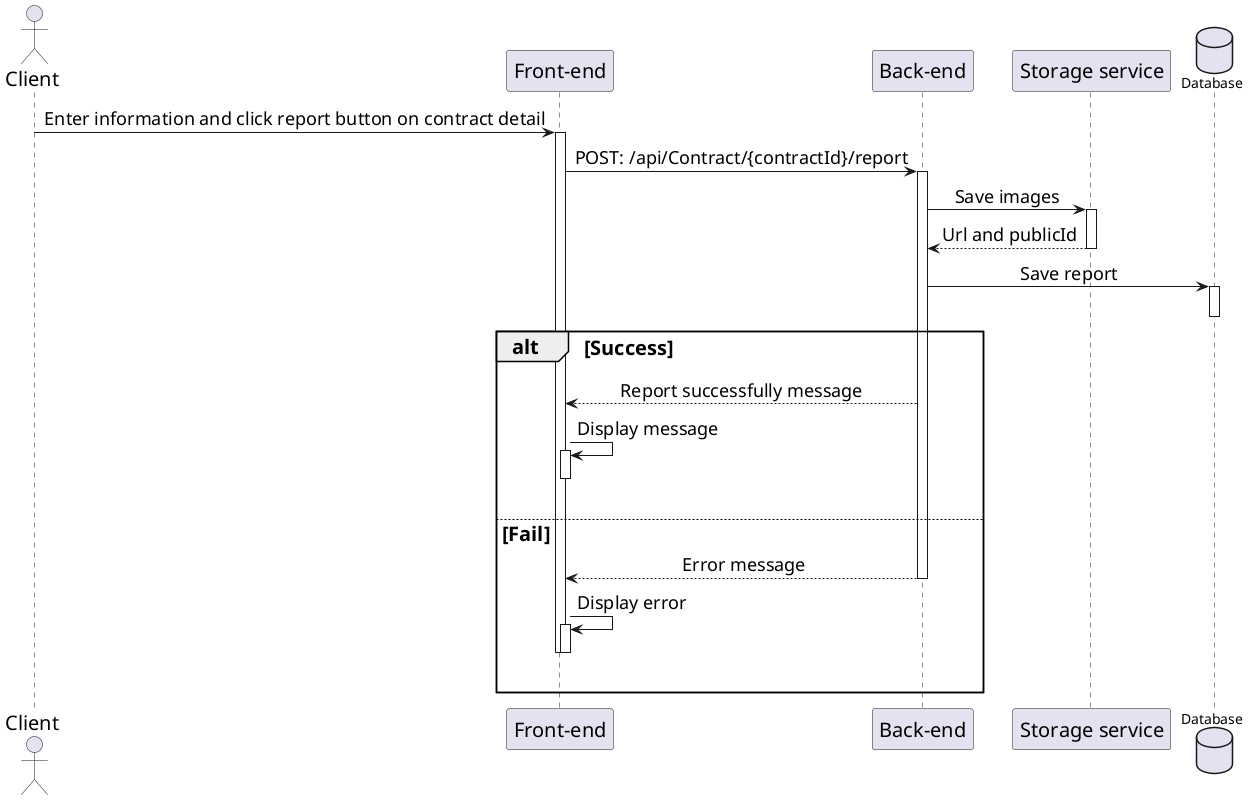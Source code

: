 @startuml ReportCoach
skinparam sequenceMessageAlign center
skinparam sequenceGroupFontSize 20
skinparam sequenceGroupHeaderFontSize 20
skinparam sequence {
    ParticipantFontSize 20
    ActorFontSize 20
    DatabaseFontSize 20
    ArrowFontSize 18
} 
actor Client as user
participant "Front-end" as client
participant "Back-end" as server
participant "Storage service" as imgCloud 
database "Database" as db

user -> client++ :Enter information and click report button on contract detail
client -> server++ : POST: /api/Contract/{contractId}/report
server -> imgCloud++ : Save images
imgCloud --> server : Url and publicId
deactivate
server -> db++ : Save report
deactivate db
 
alt Success
    server --> client : Report successfully message
    client -> client++ : Display message
    deactivate client
    |||
else Fail
    server --> client : Error message
    deactivate server
    client -> client++ : Display error
    deactivate client
    deactivate client
    |||
end
@enduml